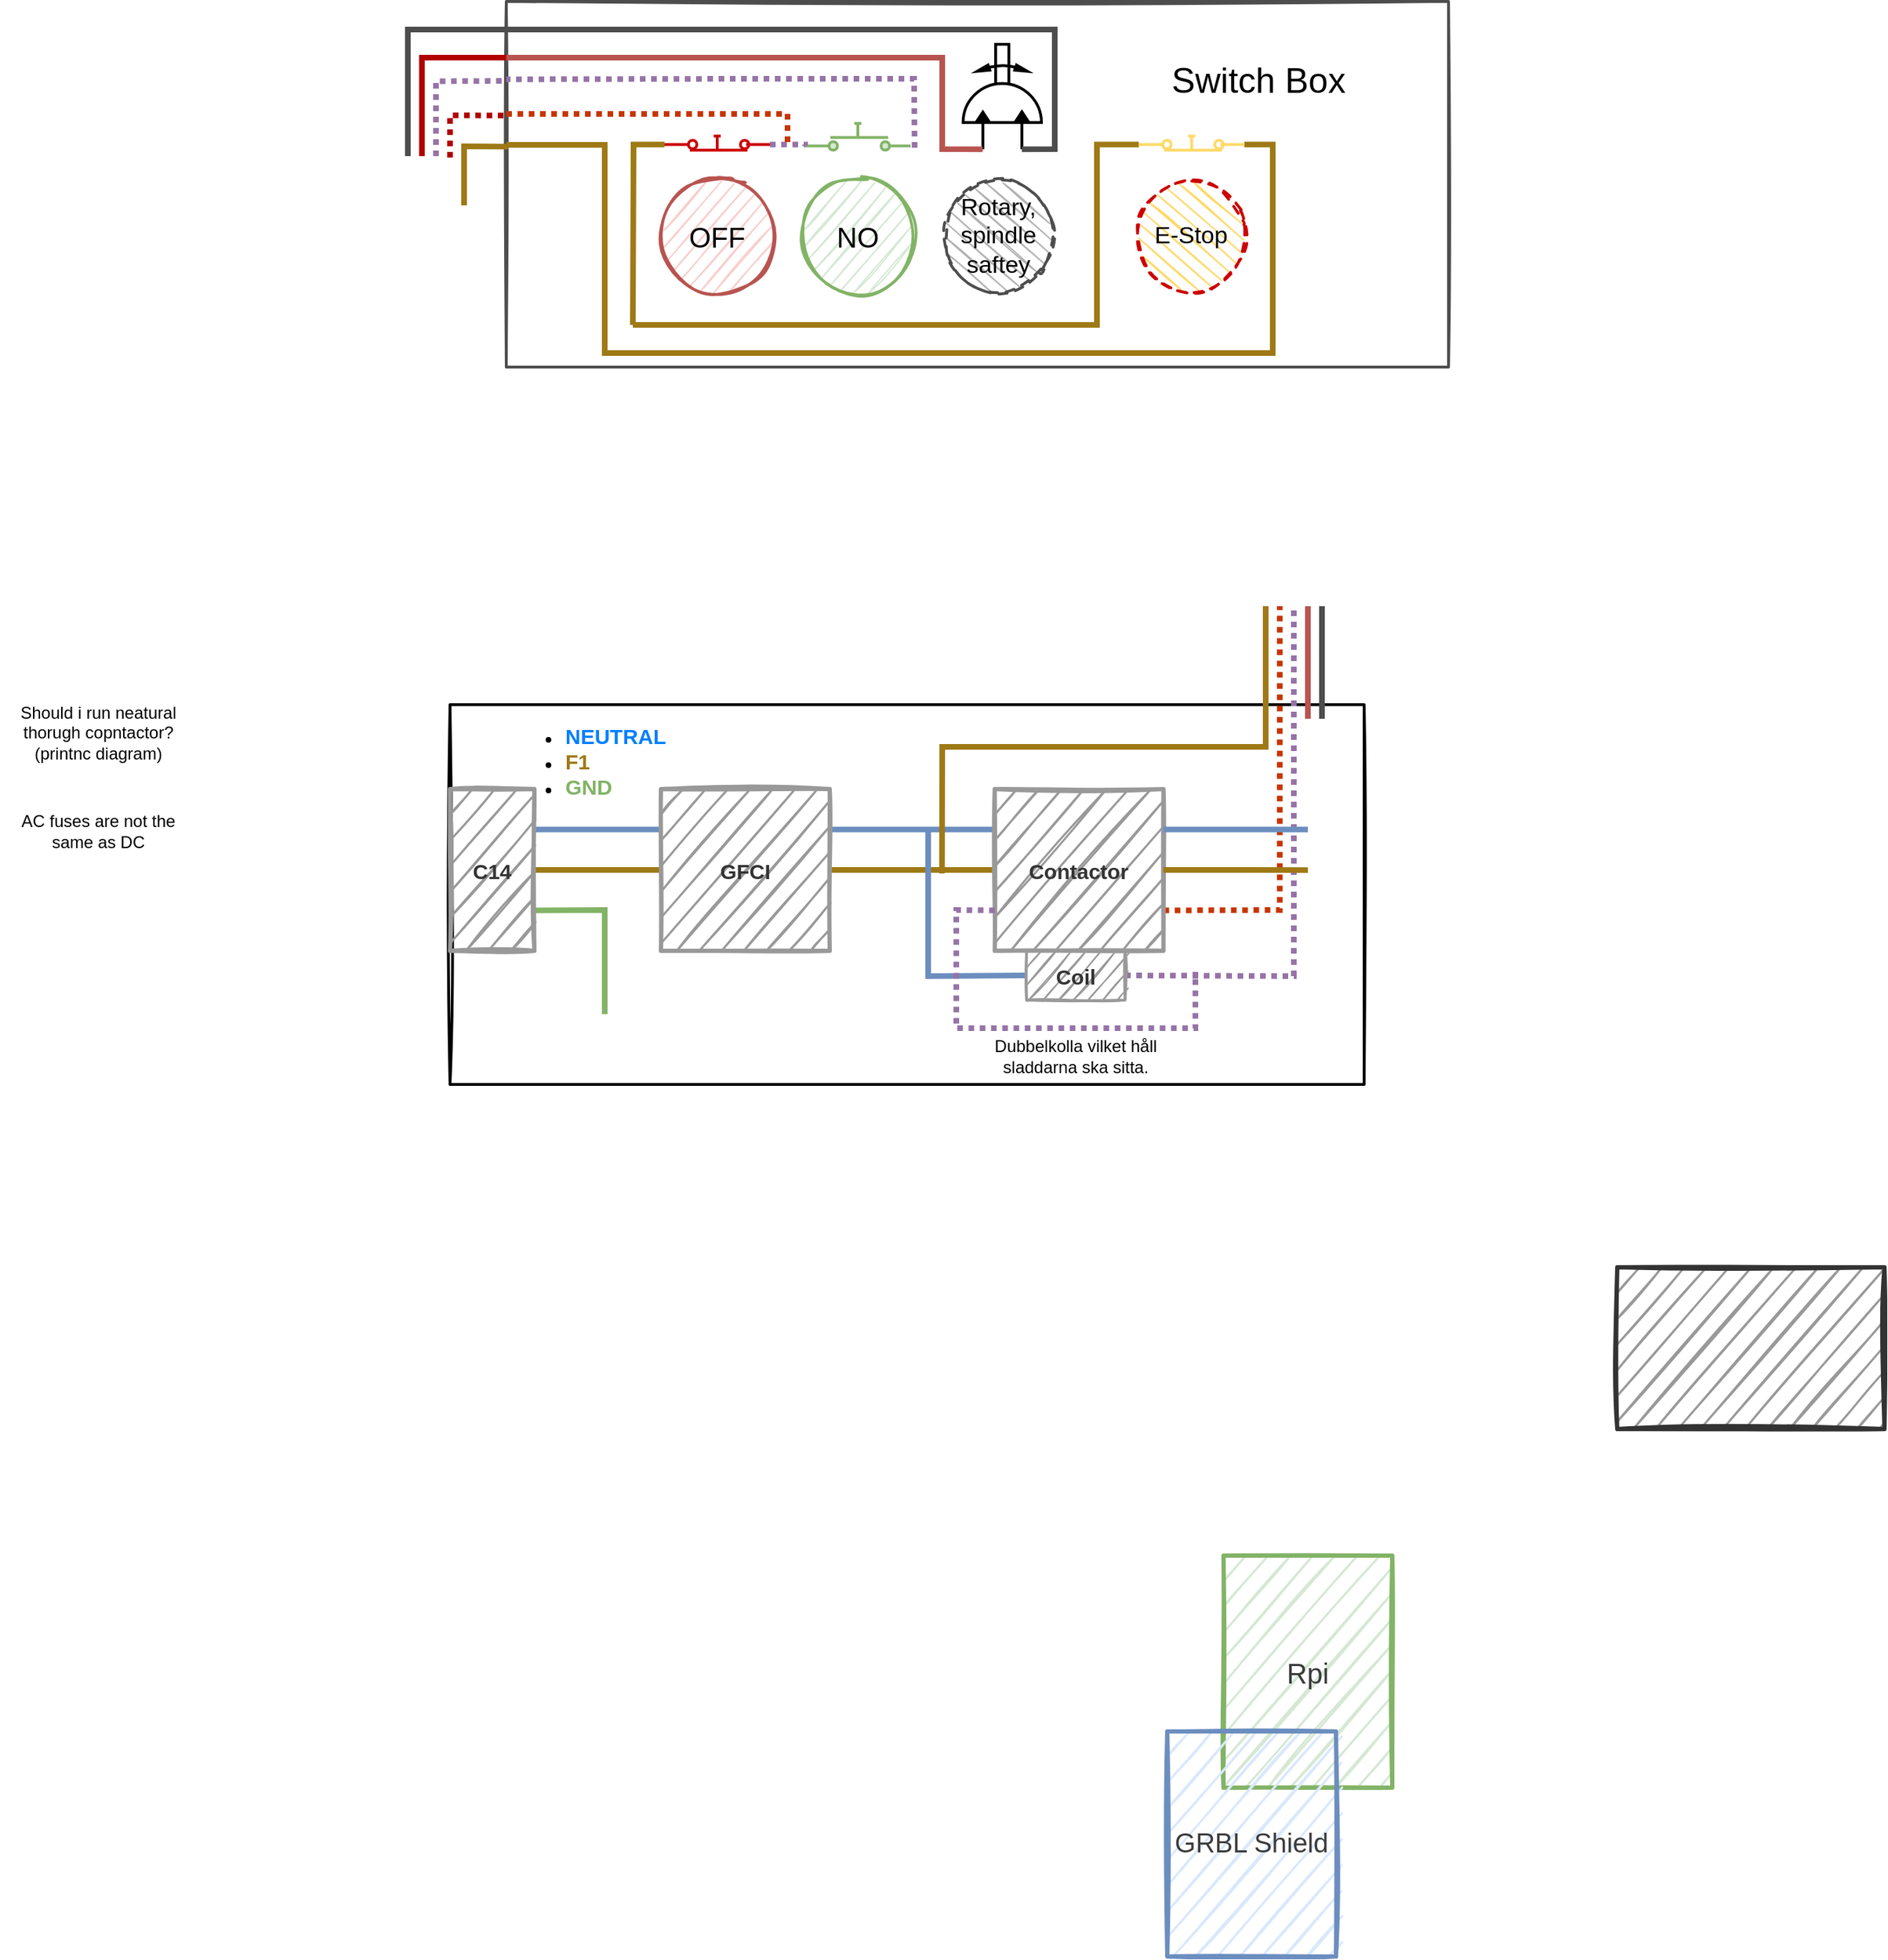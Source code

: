 <mxfile version="14.7.6" type="github">
  <diagram id="WN819PLStXToIRm2dHOi" name="Page-1">
    <mxGraphModel dx="2479" dy="1618" grid="1" gridSize="10" guides="1" tooltips="1" connect="1" arrows="1" fold="1" page="1" pageScale="1" pageWidth="1654" pageHeight="1169" math="0" shadow="0">
      <root>
        <mxCell id="0" />
        <mxCell id="1" parent="0" />
        <mxCell id="LDjXvFkaUpSCtm-YkeH0-51" value="" style="rounded=0;whiteSpace=wrap;html=1;shadow=0;sketch=1;strokeColor=#4D4D4D;strokeWidth=2;fillColor=none;" parent="1" vertex="1">
          <mxGeometry x="80" y="-520" width="670" height="260" as="geometry" />
        </mxCell>
        <mxCell id="ppuMhsnVFC1aGhxDmzsB-17" value="" style="rounded=0;whiteSpace=wrap;html=1;fillColor=none;strokeWidth=2;sketch=1;" vertex="1" parent="1">
          <mxGeometry x="40" y="-20" width="650" height="270" as="geometry" />
        </mxCell>
        <mxCell id="LDjXvFkaUpSCtm-YkeH0-2" value="&lt;font style=&quot;font-size: 20px&quot; color=&quot;#3b3b3b&quot;&gt;Rpi&lt;/font&gt;" style="rounded=0;whiteSpace=wrap;html=1;fillColor=#d5e8d4;strokeColor=#82b366;sketch=1;strokeWidth=3;" parent="1" vertex="1">
          <mxGeometry x="590" y="585" width="120" height="165" as="geometry" />
        </mxCell>
        <mxCell id="LDjXvFkaUpSCtm-YkeH0-3" value="&lt;font color=&quot;#3b3b3b&quot;&gt;&lt;font style=&quot;font-size: 19px&quot;&gt;GRBL Shield&lt;/font&gt;&lt;br&gt;&lt;/font&gt;" style="rounded=0;whiteSpace=wrap;html=1;fillColor=#dae8fc;strokeColor=#6c8ebf;sketch=1;strokeWidth=3;" parent="1" vertex="1">
          <mxGeometry x="550" y="710" width="120" height="160" as="geometry" />
        </mxCell>
        <mxCell id="LDjXvFkaUpSCtm-YkeH0-5" value="" style="rounded=0;whiteSpace=wrap;html=1;sketch=1;strokeWidth=3;fontColor=#333333;fillColor=#999999;strokeColor=#333333;" parent="1" vertex="1">
          <mxGeometry x="870" y="380" width="190" height="115" as="geometry" />
        </mxCell>
        <mxCell id="LDjXvFkaUpSCtm-YkeH0-18" style="edgeStyle=none;rounded=0;sketch=0;orthogonalLoop=1;jettySize=auto;html=1;exitX=1;exitY=0.25;exitDx=0;exitDy=0;entryX=0;entryY=0.25;entryDx=0;entryDy=0;strokeColor=#6c8ebf;strokeWidth=4;endArrow=none;endFill=0;fillColor=#dae8fc;" parent="1" source="LDjXvFkaUpSCtm-YkeH0-8" target="LDjXvFkaUpSCtm-YkeH0-15" edge="1">
          <mxGeometry relative="1" as="geometry" />
        </mxCell>
        <mxCell id="LDjXvFkaUpSCtm-YkeH0-19" style="edgeStyle=none;rounded=0;sketch=0;orthogonalLoop=1;jettySize=auto;html=1;exitX=1;exitY=0.5;exitDx=0;exitDy=0;entryX=0;entryY=0.5;entryDx=0;entryDy=0;strokeWidth=4;endArrow=none;endFill=0;strokeColor=#9E7915;" parent="1" source="LDjXvFkaUpSCtm-YkeH0-8" target="LDjXvFkaUpSCtm-YkeH0-15" edge="1">
          <mxGeometry relative="1" as="geometry" />
        </mxCell>
        <mxCell id="LDjXvFkaUpSCtm-YkeH0-20" style="edgeStyle=none;rounded=0;sketch=0;orthogonalLoop=1;jettySize=auto;html=1;exitX=1;exitY=0.75;exitDx=0;exitDy=0;endArrow=none;endFill=0;strokeColor=#82b366;strokeWidth=4;fillColor=#d5e8d4;jumpStyle=none;" parent="1" source="LDjXvFkaUpSCtm-YkeH0-8" edge="1">
          <mxGeometry relative="1" as="geometry">
            <mxPoint x="150" y="200" as="targetPoint" />
            <Array as="points">
              <mxPoint x="150" y="126" />
            </Array>
          </mxGeometry>
        </mxCell>
        <mxCell id="LDjXvFkaUpSCtm-YkeH0-8" value="&lt;font style=&quot;font-size: 15px&quot;&gt;&lt;b&gt;C14&lt;/b&gt;&lt;/font&gt;" style="rounded=0;whiteSpace=wrap;html=1;sketch=1;strokeWidth=3;fontColor=#333333;fillColor=#999999;strokeColor=#999999;" parent="1" vertex="1">
          <mxGeometry x="40" y="40" width="60" height="115" as="geometry" />
        </mxCell>
        <mxCell id="LDjXvFkaUpSCtm-YkeH0-24" style="edgeStyle=none;rounded=0;sketch=0;jumpStyle=none;orthogonalLoop=1;jettySize=auto;html=1;exitX=1;exitY=0.25;exitDx=0;exitDy=0;entryX=0;entryY=0.25;entryDx=0;entryDy=0;endArrow=none;endFill=0;strokeColor=#6c8ebf;strokeWidth=4;fillColor=#dae8fc;" parent="1" source="LDjXvFkaUpSCtm-YkeH0-15" target="LDjXvFkaUpSCtm-YkeH0-23" edge="1">
          <mxGeometry relative="1" as="geometry" />
        </mxCell>
        <mxCell id="LDjXvFkaUpSCtm-YkeH0-25" style="edgeStyle=none;rounded=0;sketch=0;jumpStyle=none;orthogonalLoop=1;jettySize=auto;html=1;exitX=1;exitY=0.5;exitDx=0;exitDy=0;entryX=0;entryY=0.5;entryDx=0;entryDy=0;endArrow=none;endFill=0;strokeColor=#9E7915;strokeWidth=4;" parent="1" source="LDjXvFkaUpSCtm-YkeH0-15" target="LDjXvFkaUpSCtm-YkeH0-23" edge="1">
          <mxGeometry relative="1" as="geometry" />
        </mxCell>
        <mxCell id="LDjXvFkaUpSCtm-YkeH0-15" value="&lt;span style=&quot;font-size: 15px&quot;&gt;&lt;b&gt;GFCI&lt;/b&gt;&lt;/span&gt;" style="rounded=0;whiteSpace=wrap;html=1;sketch=1;strokeWidth=3;fontColor=#333333;fillColor=#999999;strokeColor=#999999;perimeterSpacing=0;" parent="1" vertex="1">
          <mxGeometry x="190" y="40" width="120" height="115" as="geometry" />
        </mxCell>
        <mxCell id="LDjXvFkaUpSCtm-YkeH0-22" value="Should i run neatural thorugh copntactor? (printnc diagram)" style="text;html=1;strokeColor=none;fillColor=none;align=center;verticalAlign=middle;whiteSpace=wrap;rounded=0;sketch=1;" parent="1" vertex="1">
          <mxGeometry x="-280" y="-30" width="140" height="60" as="geometry" />
        </mxCell>
        <mxCell id="LDjXvFkaUpSCtm-YkeH0-50" style="edgeStyle=none;rounded=0;sketch=0;jumpStyle=none;jumpSize=2;orthogonalLoop=1;jettySize=auto;html=1;exitX=1;exitY=0.75;exitDx=0;exitDy=0;dashed=1;dashPattern=1 1;endArrow=none;endFill=0;endSize=6;strokeColor=#C73500;strokeWidth=4;fillColor=#fa6800;" parent="1" source="LDjXvFkaUpSCtm-YkeH0-23" edge="1">
          <mxGeometry relative="1" as="geometry">
            <mxPoint x="630" y="-90" as="targetPoint" />
            <Array as="points">
              <mxPoint x="630" y="126" />
            </Array>
          </mxGeometry>
        </mxCell>
        <mxCell id="LDjXvFkaUpSCtm-YkeH0-23" value="&lt;span style=&quot;font-size: 15px&quot;&gt;&lt;b&gt;Contactor&lt;/b&gt;&lt;/span&gt;" style="rounded=0;whiteSpace=wrap;html=1;sketch=1;strokeWidth=3;fontColor=#333333;fillColor=#999999;strokeColor=#999999;perimeterSpacing=0;" parent="1" vertex="1">
          <mxGeometry x="427.31" y="40" width="120" height="115" as="geometry" />
        </mxCell>
        <mxCell id="LDjXvFkaUpSCtm-YkeH0-26" value="AC fuses are not the same as DC" style="text;html=1;strokeColor=none;fillColor=none;align=center;verticalAlign=middle;whiteSpace=wrap;rounded=0;sketch=1;" parent="1" vertex="1">
          <mxGeometry x="-280" y="40" width="140" height="60" as="geometry" />
        </mxCell>
        <mxCell id="LDjXvFkaUpSCtm-YkeH0-37" style="edgeStyle=none;rounded=0;sketch=0;jumpStyle=none;orthogonalLoop=1;jettySize=auto;html=1;exitX=0;exitY=0.5;exitDx=0;exitDy=0;endArrow=none;endFill=0;strokeColor=#6c8ebf;strokeWidth=4;fillColor=#dae8fc;" parent="1" source="LDjXvFkaUpSCtm-YkeH0-27" edge="1">
          <mxGeometry relative="1" as="geometry">
            <mxPoint x="380" y="70" as="targetPoint" />
            <Array as="points">
              <mxPoint x="380" y="173" />
            </Array>
          </mxGeometry>
        </mxCell>
        <mxCell id="LDjXvFkaUpSCtm-YkeH0-55" style="edgeStyle=none;rounded=0;sketch=0;jumpStyle=none;jumpSize=2;orthogonalLoop=1;jettySize=auto;html=1;exitX=1;exitY=0.5;exitDx=0;exitDy=0;dashed=1;dashPattern=1 1;endArrow=none;endFill=0;endSize=6;strokeColor=#9673a6;strokeWidth=4;fillColor=#e1d5e7;" parent="1" source="LDjXvFkaUpSCtm-YkeH0-27" edge="1">
          <mxGeometry relative="1" as="geometry">
            <mxPoint x="640" y="-90" as="targetPoint" />
            <Array as="points">
              <mxPoint x="640" y="173" />
            </Array>
          </mxGeometry>
        </mxCell>
        <mxCell id="LDjXvFkaUpSCtm-YkeH0-27" value="&lt;span style=&quot;font-size: 15px&quot;&gt;&lt;b&gt;Coil&lt;br&gt;&lt;/b&gt;&lt;/span&gt;" style="rounded=0;whiteSpace=wrap;html=1;sketch=1;strokeWidth=2;fontColor=#333333;fillColor=#999999;strokeColor=#999999;perimeterSpacing=0;" parent="1" vertex="1">
          <mxGeometry x="450" y="155" width="70" height="35" as="geometry" />
        </mxCell>
        <mxCell id="LDjXvFkaUpSCtm-YkeH0-28" value="&lt;span style=&quot;font-size: 20px&quot;&gt;OFF&lt;/span&gt;" style="ellipse;whiteSpace=wrap;html=1;aspect=fixed;sketch=1;strokeColor=#b85450;strokeWidth=2;fillColor=#f8cecc;" parent="1" vertex="1">
          <mxGeometry x="190" y="-393.26" width="80" height="80" as="geometry" />
        </mxCell>
        <mxCell id="LDjXvFkaUpSCtm-YkeH0-30" value="&lt;font style=&quot;font-size: 20px&quot;&gt;NO&lt;/font&gt;" style="ellipse;whiteSpace=wrap;html=1;aspect=fixed;sketch=1;strokeColor=#82b366;strokeWidth=2;fillColor=#d5e8d4;" parent="1" vertex="1">
          <mxGeometry x="290" y="-393.26" width="80" height="80" as="geometry" />
        </mxCell>
        <mxCell id="LDjXvFkaUpSCtm-YkeH0-32" value="&lt;font style=&quot;font-size: 17px&quot;&gt;E-Stop&lt;/font&gt;" style="ellipse;whiteSpace=wrap;html=1;aspect=fixed;sketch=1;strokeWidth=2;fillColor=#FFD966;strokeColor=#CC0000;dashed=1;direction=south;" parent="1" vertex="1">
          <mxGeometry x="527.31" y="-393.26" width="80" height="80" as="geometry" />
        </mxCell>
        <mxCell id="LDjXvFkaUpSCtm-YkeH0-33" value="" style="pointerEvents=1;verticalLabelPosition=bottom;shadow=0;dashed=0;align=center;html=1;verticalAlign=top;shape=mxgraph.electrical.electro-mechanical.push_switch_no;sketch=0;strokeColor=#82b366;strokeWidth=2;fillColor=#d5e8d4;" parent="1" vertex="1">
          <mxGeometry x="292.5" y="-433.26" width="75" height="19" as="geometry" />
        </mxCell>
        <mxCell id="ppuMhsnVFC1aGhxDmzsB-3" style="edgeStyle=orthogonalEdgeStyle;rounded=0;orthogonalLoop=1;jettySize=auto;html=1;exitX=1;exitY=0.6;exitDx=0;exitDy=0;exitPerimeter=0;entryX=0;entryY=0.84;entryDx=0;entryDy=0;entryPerimeter=0;strokeColor=#9673a6;strokeWidth=4;endArrow=none;endFill=0;fillColor=#e1d5e7;dashed=1;dashPattern=1 1;" edge="1" parent="1" source="LDjXvFkaUpSCtm-YkeH0-34" target="LDjXvFkaUpSCtm-YkeH0-33">
          <mxGeometry relative="1" as="geometry" />
        </mxCell>
        <mxCell id="ppuMhsnVFC1aGhxDmzsB-9" style="edgeStyle=orthogonalEdgeStyle;rounded=0;orthogonalLoop=1;jettySize=auto;html=1;exitX=0;exitY=0.6;exitDx=0;exitDy=0;exitPerimeter=0;endArrow=none;endFill=0;strokeColor=#9E7915;strokeWidth=4;" edge="1" parent="1" source="LDjXvFkaUpSCtm-YkeH0-34">
          <mxGeometry relative="1" as="geometry">
            <mxPoint x="170" y="-290" as="targetPoint" />
          </mxGeometry>
        </mxCell>
        <mxCell id="LDjXvFkaUpSCtm-YkeH0-34" value="" style="pointerEvents=1;verticalLabelPosition=bottom;shadow=0;dashed=0;align=center;html=1;verticalAlign=top;shape=mxgraph.electrical.electro-mechanical.push_switch_nc;sketch=0;strokeWidth=2;strokeColor=#CC0000;fillColor=none;" parent="1" vertex="1">
          <mxGeometry x="192.5" y="-424.26" width="75" height="10" as="geometry" />
        </mxCell>
        <mxCell id="ppuMhsnVFC1aGhxDmzsB-15" style="edgeStyle=orthogonalEdgeStyle;rounded=0;orthogonalLoop=1;jettySize=auto;html=1;exitX=0;exitY=0.6;exitDx=0;exitDy=0;exitPerimeter=0;endArrow=none;endFill=0;strokeColor=#9E7915;strokeWidth=4;" edge="1" parent="1" source="LDjXvFkaUpSCtm-YkeH0-35">
          <mxGeometry relative="1" as="geometry">
            <mxPoint x="170" y="-290" as="targetPoint" />
            <Array as="points">
              <mxPoint x="500" y="-418" />
              <mxPoint x="500" y="-290" />
            </Array>
          </mxGeometry>
        </mxCell>
        <mxCell id="ppuMhsnVFC1aGhxDmzsB-16" style="edgeStyle=orthogonalEdgeStyle;rounded=0;orthogonalLoop=1;jettySize=auto;html=1;exitX=1;exitY=0.6;exitDx=0;exitDy=0;exitPerimeter=0;endArrow=none;endFill=0;strokeWidth=4;strokeColor=#9E7915;" edge="1" parent="1" source="LDjXvFkaUpSCtm-YkeH0-35">
          <mxGeometry relative="1" as="geometry">
            <mxPoint x="80" y="-418" as="targetPoint" />
            <Array as="points">
              <mxPoint x="625" y="-418" />
              <mxPoint x="625" y="-270" />
              <mxPoint x="150" y="-270" />
              <mxPoint x="150" y="-418" />
            </Array>
          </mxGeometry>
        </mxCell>
        <mxCell id="LDjXvFkaUpSCtm-YkeH0-35" value="" style="pointerEvents=1;verticalLabelPosition=bottom;shadow=0;dashed=0;align=center;html=1;verticalAlign=top;shape=mxgraph.electrical.electro-mechanical.push_switch_nc;sketch=0;strokeWidth=2;strokeColor=#FFD966;fillColor=none;" parent="1" vertex="1">
          <mxGeometry x="529.81" y="-424.26" width="75" height="10" as="geometry" />
        </mxCell>
        <mxCell id="LDjXvFkaUpSCtm-YkeH0-38" value="&lt;ul&gt;&lt;li&gt;&lt;font size=&quot;1&quot;&gt;&lt;b style=&quot;font-size: 15px&quot;&gt;&lt;font color=&quot;#007fff&quot;&gt;NEUTRAL&lt;/font&gt;&lt;/b&gt;&lt;/font&gt;&lt;/li&gt;&lt;li&gt;&lt;font size=&quot;1&quot;&gt;&lt;b style=&quot;font-size: 15px&quot;&gt;&lt;font color=&quot;#9e7915&quot;&gt;F1&lt;/font&gt;&lt;/b&gt;&lt;/font&gt;&lt;/li&gt;&lt;li&gt;&lt;font size=&quot;1&quot;&gt;&lt;b style=&quot;font-size: 15px&quot;&gt;&lt;font color=&quot;#82b366&quot;&gt;GND&lt;/font&gt;&lt;/b&gt;&lt;/font&gt;&lt;/li&gt;&lt;/ul&gt;" style="text;html=1;strokeColor=none;fillColor=none;align=left;verticalAlign=middle;whiteSpace=wrap;rounded=0;sketch=1;" parent="1" vertex="1">
          <mxGeometry x="80" y="-20" width="132.5" height="80" as="geometry" />
        </mxCell>
        <mxCell id="LDjXvFkaUpSCtm-YkeH0-41" value="Dubbelkolla vilket håll sladdarna ska sitta.&lt;br&gt;" style="text;html=1;strokeColor=none;fillColor=none;align=center;verticalAlign=middle;whiteSpace=wrap;rounded=0;sketch=1;" parent="1" vertex="1">
          <mxGeometry x="405" y="200" width="160" height="60" as="geometry" />
        </mxCell>
        <mxCell id="LDjXvFkaUpSCtm-YkeH0-45" value="" style="verticalLabelPosition=bottom;aspect=fixed;html=1;verticalAlign=top;strokeColor=#000000;fillColor=#000000;align=center;outlineConnect=0;shape=mxgraph.fluid_power.x11280;points=[[0,0.25,0],[0,0.75,0]];shadow=0;sketch=0;rotation=-90;strokeWidth=2;" parent="1" vertex="1">
          <mxGeometry x="395.38" y="-480" width="74.62" height="55.74" as="geometry" />
        </mxCell>
        <mxCell id="LDjXvFkaUpSCtm-YkeH0-46" value="&lt;font style=&quot;font-size: 17px&quot;&gt;Rotary, spindle saftey&lt;/font&gt;" style="ellipse;whiteSpace=wrap;html=1;aspect=fixed;sketch=1;strokeWidth=2;dashed=1;direction=south;strokeColor=#4D4D4D;fillColor=#B3B3B3;" parent="1" vertex="1">
          <mxGeometry x="390" y="-393.26" width="80" height="80" as="geometry" />
        </mxCell>
        <mxCell id="LDjXvFkaUpSCtm-YkeH0-52" value="&lt;font style=&quot;font-size: 25px&quot;&gt;Switch Box&lt;/font&gt;" style="text;html=1;strokeColor=none;fillColor=none;align=center;verticalAlign=middle;whiteSpace=wrap;rounded=0;shadow=0;sketch=1;" parent="1" vertex="1">
          <mxGeometry x="540" y="-480" width="150" height="30" as="geometry" />
        </mxCell>
        <mxCell id="LDjXvFkaUpSCtm-YkeH0-57" style="edgeStyle=none;rounded=0;sketch=0;jumpStyle=none;jumpSize=2;orthogonalLoop=1;jettySize=auto;html=1;exitX=0;exitY=0.75;exitDx=0;exitDy=0;dashed=1;dashPattern=1 1;endArrow=none;endFill=0;endSize=6;strokeColor=#9673a6;strokeWidth=4;fillColor=#e1d5e7;" parent="1" source="LDjXvFkaUpSCtm-YkeH0-23" edge="1">
          <mxGeometry relative="1" as="geometry">
            <mxPoint x="570" y="170" as="targetPoint" />
            <Array as="points">
              <mxPoint x="400" y="126" />
              <mxPoint x="400" y="210" />
              <mxPoint x="570" y="210" />
            </Array>
          </mxGeometry>
        </mxCell>
        <mxCell id="LDjXvFkaUpSCtm-YkeH0-64" value="" style="endArrow=none;html=1;endSize=6;strokeColor=#b85450;strokeWidth=4;fillColor=#f8cecc;" parent="1" edge="1">
          <mxGeometry width="50" height="50" relative="1" as="geometry">
            <mxPoint x="650" y="-10" as="sourcePoint" />
            <mxPoint x="650" y="-90" as="targetPoint" />
          </mxGeometry>
        </mxCell>
        <mxCell id="LDjXvFkaUpSCtm-YkeH0-65" value="" style="endArrow=none;html=1;endSize=6;strokeWidth=4;strokeColor=#4D4D4D;" parent="1" edge="1">
          <mxGeometry width="50" height="50" relative="1" as="geometry">
            <mxPoint x="660" y="-10" as="sourcePoint" />
            <mxPoint x="660" y="-90" as="targetPoint" />
          </mxGeometry>
        </mxCell>
        <mxCell id="ppuMhsnVFC1aGhxDmzsB-1" style="edgeStyle=none;rounded=0;sketch=0;jumpStyle=none;orthogonalLoop=1;jettySize=auto;html=1;endArrow=none;endFill=0;strokeColor=#9E7915;strokeWidth=4;fontStyle=4" edge="1" parent="1">
          <mxGeometry relative="1" as="geometry">
            <mxPoint x="620" y="-90" as="sourcePoint" />
            <mxPoint x="389.83" y="100" as="targetPoint" />
            <Array as="points">
              <mxPoint x="620" y="10" />
              <mxPoint x="390" y="10" />
            </Array>
          </mxGeometry>
        </mxCell>
        <mxCell id="ppuMhsnVFC1aGhxDmzsB-5" value="" style="endArrow=none;html=1;strokeColor=#C73500;strokeWidth=4;fillColor=#fa6800;dashed=1;dashPattern=1 1;rounded=0;" edge="1" parent="1">
          <mxGeometry width="50" height="50" relative="1" as="geometry">
            <mxPoint x="280" y="-420" as="sourcePoint" />
            <mxPoint x="80" y="-440" as="targetPoint" />
            <Array as="points">
              <mxPoint x="280" y="-440" />
            </Array>
          </mxGeometry>
        </mxCell>
        <mxCell id="ppuMhsnVFC1aGhxDmzsB-7" value="" style="endArrow=none;html=1;endSize=6;strokeColor=#b85450;strokeWidth=4;fillColor=#f8cecc;exitX=0;exitY=0.25;exitDx=0;exitDy=0;exitPerimeter=0;rounded=0;" edge="1" parent="1" source="LDjXvFkaUpSCtm-YkeH0-45">
          <mxGeometry width="50" height="50" relative="1" as="geometry">
            <mxPoint x="390" y="-412.13" as="sourcePoint" />
            <mxPoint x="80" y="-480" as="targetPoint" />
            <Array as="points">
              <mxPoint x="390" y="-415" />
              <mxPoint x="390" y="-480" />
            </Array>
          </mxGeometry>
        </mxCell>
        <mxCell id="ppuMhsnVFC1aGhxDmzsB-8" value="" style="endArrow=none;html=1;endSize=6;strokeWidth=4;strokeColor=#4D4D4D;exitX=0;exitY=0.75;exitDx=0;exitDy=0;exitPerimeter=0;rounded=0;" edge="1" parent="1" source="LDjXvFkaUpSCtm-YkeH0-45">
          <mxGeometry width="50" height="50" relative="1" as="geometry">
            <mxPoint x="480" y="-433.26" as="sourcePoint" />
            <mxPoint x="80" y="-500" as="targetPoint" />
            <Array as="points">
              <mxPoint x="470" y="-415" />
              <mxPoint x="470" y="-500" />
            </Array>
          </mxGeometry>
        </mxCell>
        <mxCell id="ppuMhsnVFC1aGhxDmzsB-14" value="" style="endArrow=none;html=1;strokeColor=#9673a6;strokeWidth=4;fillColor=#e1d5e7;dashed=1;dashPattern=1 1;rounded=0;exitX=1.038;exitY=0.908;exitDx=0;exitDy=0;exitPerimeter=0;entryX=0;entryY=0.213;entryDx=0;entryDy=0;entryPerimeter=0;" edge="1" parent="1" source="LDjXvFkaUpSCtm-YkeH0-33" target="LDjXvFkaUpSCtm-YkeH0-51">
          <mxGeometry width="50" height="50" relative="1" as="geometry">
            <mxPoint x="280" y="-433.26" as="sourcePoint" />
            <mxPoint x="80" y="-460" as="targetPoint" />
            <Array as="points">
              <mxPoint x="370" y="-465" />
              <mxPoint x="280" y="-465" />
              <mxPoint x="250" y="-465" />
            </Array>
          </mxGeometry>
        </mxCell>
        <mxCell id="LDjXvFkaUpSCtm-YkeH0-47" style="edgeStyle=none;rounded=0;sketch=0;jumpStyle=none;orthogonalLoop=1;jettySize=auto;html=1;exitX=1;exitY=0.25;exitDx=0;exitDy=0;endArrow=none;endFill=0;strokeColor=#6c8ebf;strokeWidth=4;fillColor=#dae8fc;" parent="1" source="LDjXvFkaUpSCtm-YkeH0-23" edge="1">
          <mxGeometry relative="1" as="geometry">
            <mxPoint x="650" y="68.8" as="targetPoint" />
          </mxGeometry>
        </mxCell>
        <mxCell id="LDjXvFkaUpSCtm-YkeH0-48" style="edgeStyle=none;rounded=0;sketch=0;jumpStyle=none;orthogonalLoop=1;jettySize=auto;html=1;exitX=1;exitY=0.5;exitDx=0;exitDy=0;endArrow=none;endFill=0;strokeColor=#9E7915;strokeWidth=4;" parent="1" source="LDjXvFkaUpSCtm-YkeH0-23" edge="1">
          <mxGeometry relative="1" as="geometry">
            <mxPoint x="650" y="97.6" as="targetPoint" />
          </mxGeometry>
        </mxCell>
        <mxCell id="ppuMhsnVFC1aGhxDmzsB-20" value="" style="endArrow=none;html=1;strokeWidth=4;entryX=-0.001;entryY=0.077;entryDx=0;entryDy=0;entryPerimeter=0;strokeColor=#4D4D4D;rounded=0;" edge="1" parent="1" target="LDjXvFkaUpSCtm-YkeH0-51">
          <mxGeometry width="50" height="50" relative="1" as="geometry">
            <mxPoint x="10" y="-410" as="sourcePoint" />
            <mxPoint x="40" y="-480" as="targetPoint" />
            <Array as="points">
              <mxPoint x="10" y="-500" />
            </Array>
          </mxGeometry>
        </mxCell>
        <mxCell id="ppuMhsnVFC1aGhxDmzsB-21" value="" style="endArrow=none;html=1;strokeWidth=4;entryX=-0.001;entryY=0.077;entryDx=0;entryDy=0;entryPerimeter=0;strokeColor=#B20000;rounded=0;fillColor=#e51400;" edge="1" parent="1">
          <mxGeometry width="50" height="50" relative="1" as="geometry">
            <mxPoint x="20" y="-410" as="sourcePoint" />
            <mxPoint x="80.0" y="-479.98" as="targetPoint" />
            <Array as="points">
              <mxPoint x="20" y="-480" />
            </Array>
          </mxGeometry>
        </mxCell>
        <mxCell id="ppuMhsnVFC1aGhxDmzsB-22" value="" style="endArrow=none;html=1;strokeWidth=4;entryX=-0.001;entryY=0.077;entryDx=0;entryDy=0;entryPerimeter=0;strokeColor=#9673a6;rounded=0;fillColor=#e1d5e7;dashed=1;dashPattern=1 1;" edge="1" parent="1">
          <mxGeometry width="50" height="50" relative="1" as="geometry">
            <mxPoint x="30" y="-410" as="sourcePoint" />
            <mxPoint x="80" y="-463.5" as="targetPoint" />
            <Array as="points">
              <mxPoint x="30" y="-463.26" />
            </Array>
          </mxGeometry>
        </mxCell>
        <mxCell id="ppuMhsnVFC1aGhxDmzsB-23" value="" style="endArrow=none;html=1;strokeWidth=4;entryX=-0.001;entryY=0.077;entryDx=0;entryDy=0;entryPerimeter=0;strokeColor=#B20000;rounded=0;fillColor=#e51400;dashed=1;dashPattern=1 1;" edge="1" parent="1">
          <mxGeometry width="50" height="50" relative="1" as="geometry">
            <mxPoint x="40" y="-409" as="sourcePoint" />
            <mxPoint x="80" y="-438.88" as="targetPoint" />
            <Array as="points">
              <mxPoint x="40" y="-439" />
            </Array>
          </mxGeometry>
        </mxCell>
        <mxCell id="ppuMhsnVFC1aGhxDmzsB-24" value="" style="endArrow=none;html=1;strokeWidth=4;entryX=0.002;entryY=0.397;entryDx=0;entryDy=0;entryPerimeter=0;rounded=0;fillColor=#fff2cc;strokeColor=#9E7915;" edge="1" parent="1" target="LDjXvFkaUpSCtm-YkeH0-51">
          <mxGeometry width="50" height="50" relative="1" as="geometry">
            <mxPoint x="50" y="-375" as="sourcePoint" />
            <mxPoint x="70" y="-405.07" as="targetPoint" />
            <Array as="points">
              <mxPoint x="50" y="-417" />
            </Array>
          </mxGeometry>
        </mxCell>
      </root>
    </mxGraphModel>
  </diagram>
</mxfile>
